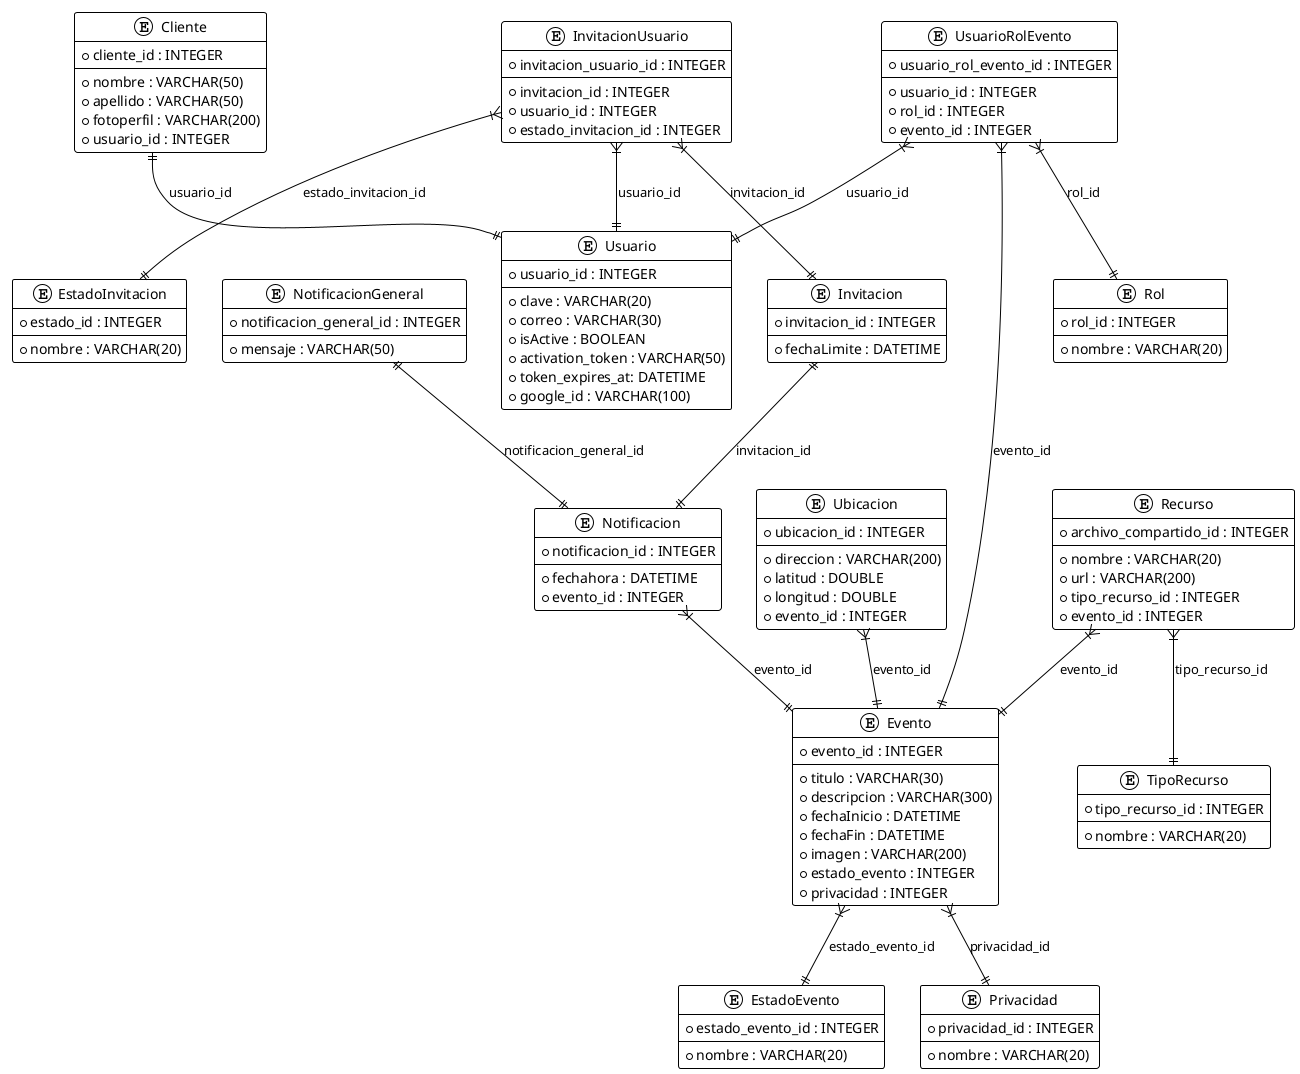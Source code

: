 @startuml DatabaseDiagram
!theme plain

entity "Cliente" {
  * cliente_id : INTEGER
  --
  * nombre : VARCHAR(50)
  * apellido : VARCHAR(50)
  * fotoperfil : VARCHAR(200)
  * usuario_id : INTEGER
}

entity "Usuario" {
  * usuario_id : INTEGER
  --
  * clave : VARCHAR(20)
  * correo : VARCHAR(30)
  * isActive : BOOLEAN
  * activation_token : VARCHAR(50)
  * token_expires_at: DATETIME
  * google_id : VARCHAR(100)
}

entity "Evento" {
  * evento_id : INTEGER
  --
  * titulo : VARCHAR(30)
  * descripcion : VARCHAR(300)
  * fechaInicio : DATETIME
  * fechaFin : DATETIME
  * imagen : VARCHAR(200)
  * estado_evento : INTEGER
  * privacidad : INTEGER
}

entity "Invitacion" {
  * invitacion_id : INTEGER
  --
  * fechaLimite : DATETIME
}

entity "InvitacionUsuario" {
  * invitacion_usuario_id : INTEGER
  --
  * invitacion_id : INTEGER
  * usuario_id : INTEGER
  * estado_invitacion_id : INTEGER
}

entity "Notificacion" {
  * notificacion_id : INTEGER
  --
  * fechahora : DATETIME
  * evento_id : INTEGER
}

entity "NotificacionGeneral" {
  * notificacion_general_id : INTEGER
  --
  * mensaje : VARCHAR(50)
}

entity "Ubicacion" {
  * ubicacion_id : INTEGER
  --
  * direccion : VARCHAR(200)
  * latitud : DOUBLE
  * longitud : DOUBLE
  * evento_id : INTEGER
}

entity "EstadoInvitacion" {
  * estado_id : INTEGER
  --
  * nombre : VARCHAR(20)
}

entity "EstadoEvento" {
  * estado_evento_id : INTEGER
  --
  * nombre : VARCHAR(20)
}

entity "Privacidad" {
  * privacidad_id : INTEGER
  --
  * nombre : VARCHAR(20)
}

entity "UsuarioRolEvento" {
  * usuario_rol_evento_id : INTEGER
  --
  * usuario_id : INTEGER
  * rol_id : INTEGER
  * evento_id : INTEGER
}

entity "Rol" {
  * rol_id : INTEGER
  --
  * nombre : VARCHAR(20)
}

entity "Recurso" {
  * archivo_compartido_id : INTEGER
  --
  * nombre : VARCHAR(20)
  * url : VARCHAR(200)
  * tipo_recurso_id : INTEGER
  * evento_id : INTEGER
}

entity "TipoRecurso" {
  * tipo_recurso_id : INTEGER
  --
  * nombre : VARCHAR(20)
}

' Relaciones 1:1
Cliente ||--|| Usuario : usuario_id
NotificacionGeneral ||--|| Notificacion : notificacion_general_id
Invitacion ||--|| Notificacion : invitacion_id

' Relaciones 1:m
InvitacionUsuario }|--|| EstadoInvitacion : estado_invitacion_id
InvitacionUsuario }|--|| Invitacion : invitacion_id
InvitacionUsuario }|--|| Usuario : usuario_id
Notificacion }|--|| Evento : evento_id
Recurso }|--|| TipoRecurso : tipo_recurso_id
Recurso }|--|| Evento : evento_id
Ubicacion }|--|| Evento : evento_id
Evento }|--|| EstadoEvento : estado_evento_id
Evento }|--|| Privacidad : privacidad_id
UsuarioRolEvento }|--|| Usuario : usuario_id
UsuarioRolEvento }|--|| Rol : rol_id
UsuarioRolEvento }|--|| Evento : evento_id

@enduml
